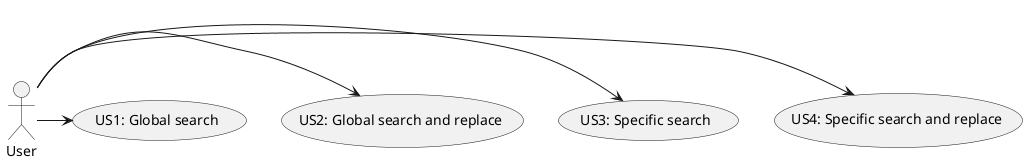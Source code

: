 @startuml  us.png
skinparam handwritten false
skinparam monochrome true
skinparam packageStyle rect
skinparam defaultFontName FG Virgil
skinparam shadowing false

User -> (US4: Specific search and replace)
User -> (US3: Specific search)
User -> (US2: Global search and replace)
User -> (US1: Global search)

@enduml